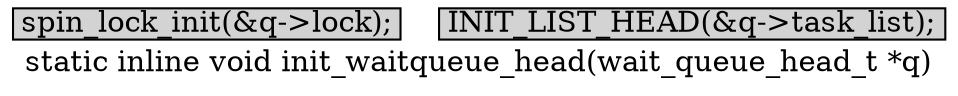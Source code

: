 digraph init_waitqueue_head{
        label="static inline void init_waitqueue_head(wait_queue_head_t *q)";
        size="10,18";
        ratio=filled;
        
		node[style=filled, shape = box, margin="0.05,0.005",height="0.1",width="0.1"];

		spin_lock_init[label="spin_lock_init(&q->lock);"];
		INIT_LIST_HEAD[label="INIT_LIST_HEAD(&q->task_list);"];
}
